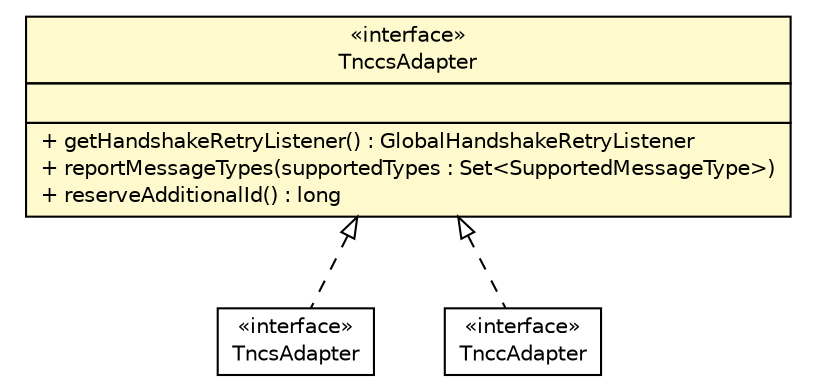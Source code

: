 #!/usr/local/bin/dot
#
# Class diagram 
# Generated by UMLGraph version R5_6 (http://www.umlgraph.org/)
#

digraph G {
	edge [fontname="Helvetica",fontsize=10,labelfontname="Helvetica",labelfontsize=10];
	node [fontname="Helvetica",fontsize=10,shape=plaintext];
	nodesep=0.25;
	ranksep=0.5;
	// de.hsbremen.tc.tnc.im.adapter.tnccs.TnccsAdapter
	c6498 [label=<<table title="de.hsbremen.tc.tnc.im.adapter.tnccs.TnccsAdapter" border="0" cellborder="1" cellspacing="0" cellpadding="2" port="p" bgcolor="lemonChiffon" href="./TnccsAdapter.html">
		<tr><td><table border="0" cellspacing="0" cellpadding="1">
<tr><td align="center" balign="center"> &#171;interface&#187; </td></tr>
<tr><td align="center" balign="center"> TnccsAdapter </td></tr>
		</table></td></tr>
		<tr><td><table border="0" cellspacing="0" cellpadding="1">
<tr><td align="left" balign="left">  </td></tr>
		</table></td></tr>
		<tr><td><table border="0" cellspacing="0" cellpadding="1">
<tr><td align="left" balign="left"> + getHandshakeRetryListener() : GlobalHandshakeRetryListener </td></tr>
<tr><td align="left" balign="left"> + reportMessageTypes(supportedTypes : Set&lt;SupportedMessageType&gt;) </td></tr>
<tr><td align="left" balign="left"> + reserveAdditionalId() : long </td></tr>
		</table></td></tr>
		</table>>, URL="./TnccsAdapter.html", fontname="Helvetica", fontcolor="black", fontsize=10.0];
	// de.hsbremen.tc.tnc.im.adapter.tnccs.TncsAdapter
	c6503 [label=<<table title="de.hsbremen.tc.tnc.im.adapter.tnccs.TncsAdapter" border="0" cellborder="1" cellspacing="0" cellpadding="2" port="p" href="./TncsAdapter.html">
		<tr><td><table border="0" cellspacing="0" cellpadding="1">
<tr><td align="center" balign="center"> &#171;interface&#187; </td></tr>
<tr><td align="center" balign="center"> TncsAdapter </td></tr>
		</table></td></tr>
		</table>>, URL="./TncsAdapter.html", fontname="Helvetica", fontcolor="black", fontsize=10.0];
	// de.hsbremen.tc.tnc.im.adapter.tnccs.TnccAdapter
	c6504 [label=<<table title="de.hsbremen.tc.tnc.im.adapter.tnccs.TnccAdapter" border="0" cellborder="1" cellspacing="0" cellpadding="2" port="p" href="./TnccAdapter.html">
		<tr><td><table border="0" cellspacing="0" cellpadding="1">
<tr><td align="center" balign="center"> &#171;interface&#187; </td></tr>
<tr><td align="center" balign="center"> TnccAdapter </td></tr>
		</table></td></tr>
		</table>>, URL="./TnccAdapter.html", fontname="Helvetica", fontcolor="black", fontsize=10.0];
	//de.hsbremen.tc.tnc.im.adapter.tnccs.TncsAdapter implements de.hsbremen.tc.tnc.im.adapter.tnccs.TnccsAdapter
	c6498:p -> c6503:p [dir=back,arrowtail=empty,style=dashed];
	//de.hsbremen.tc.tnc.im.adapter.tnccs.TnccAdapter implements de.hsbremen.tc.tnc.im.adapter.tnccs.TnccsAdapter
	c6498:p -> c6504:p [dir=back,arrowtail=empty,style=dashed];
}

